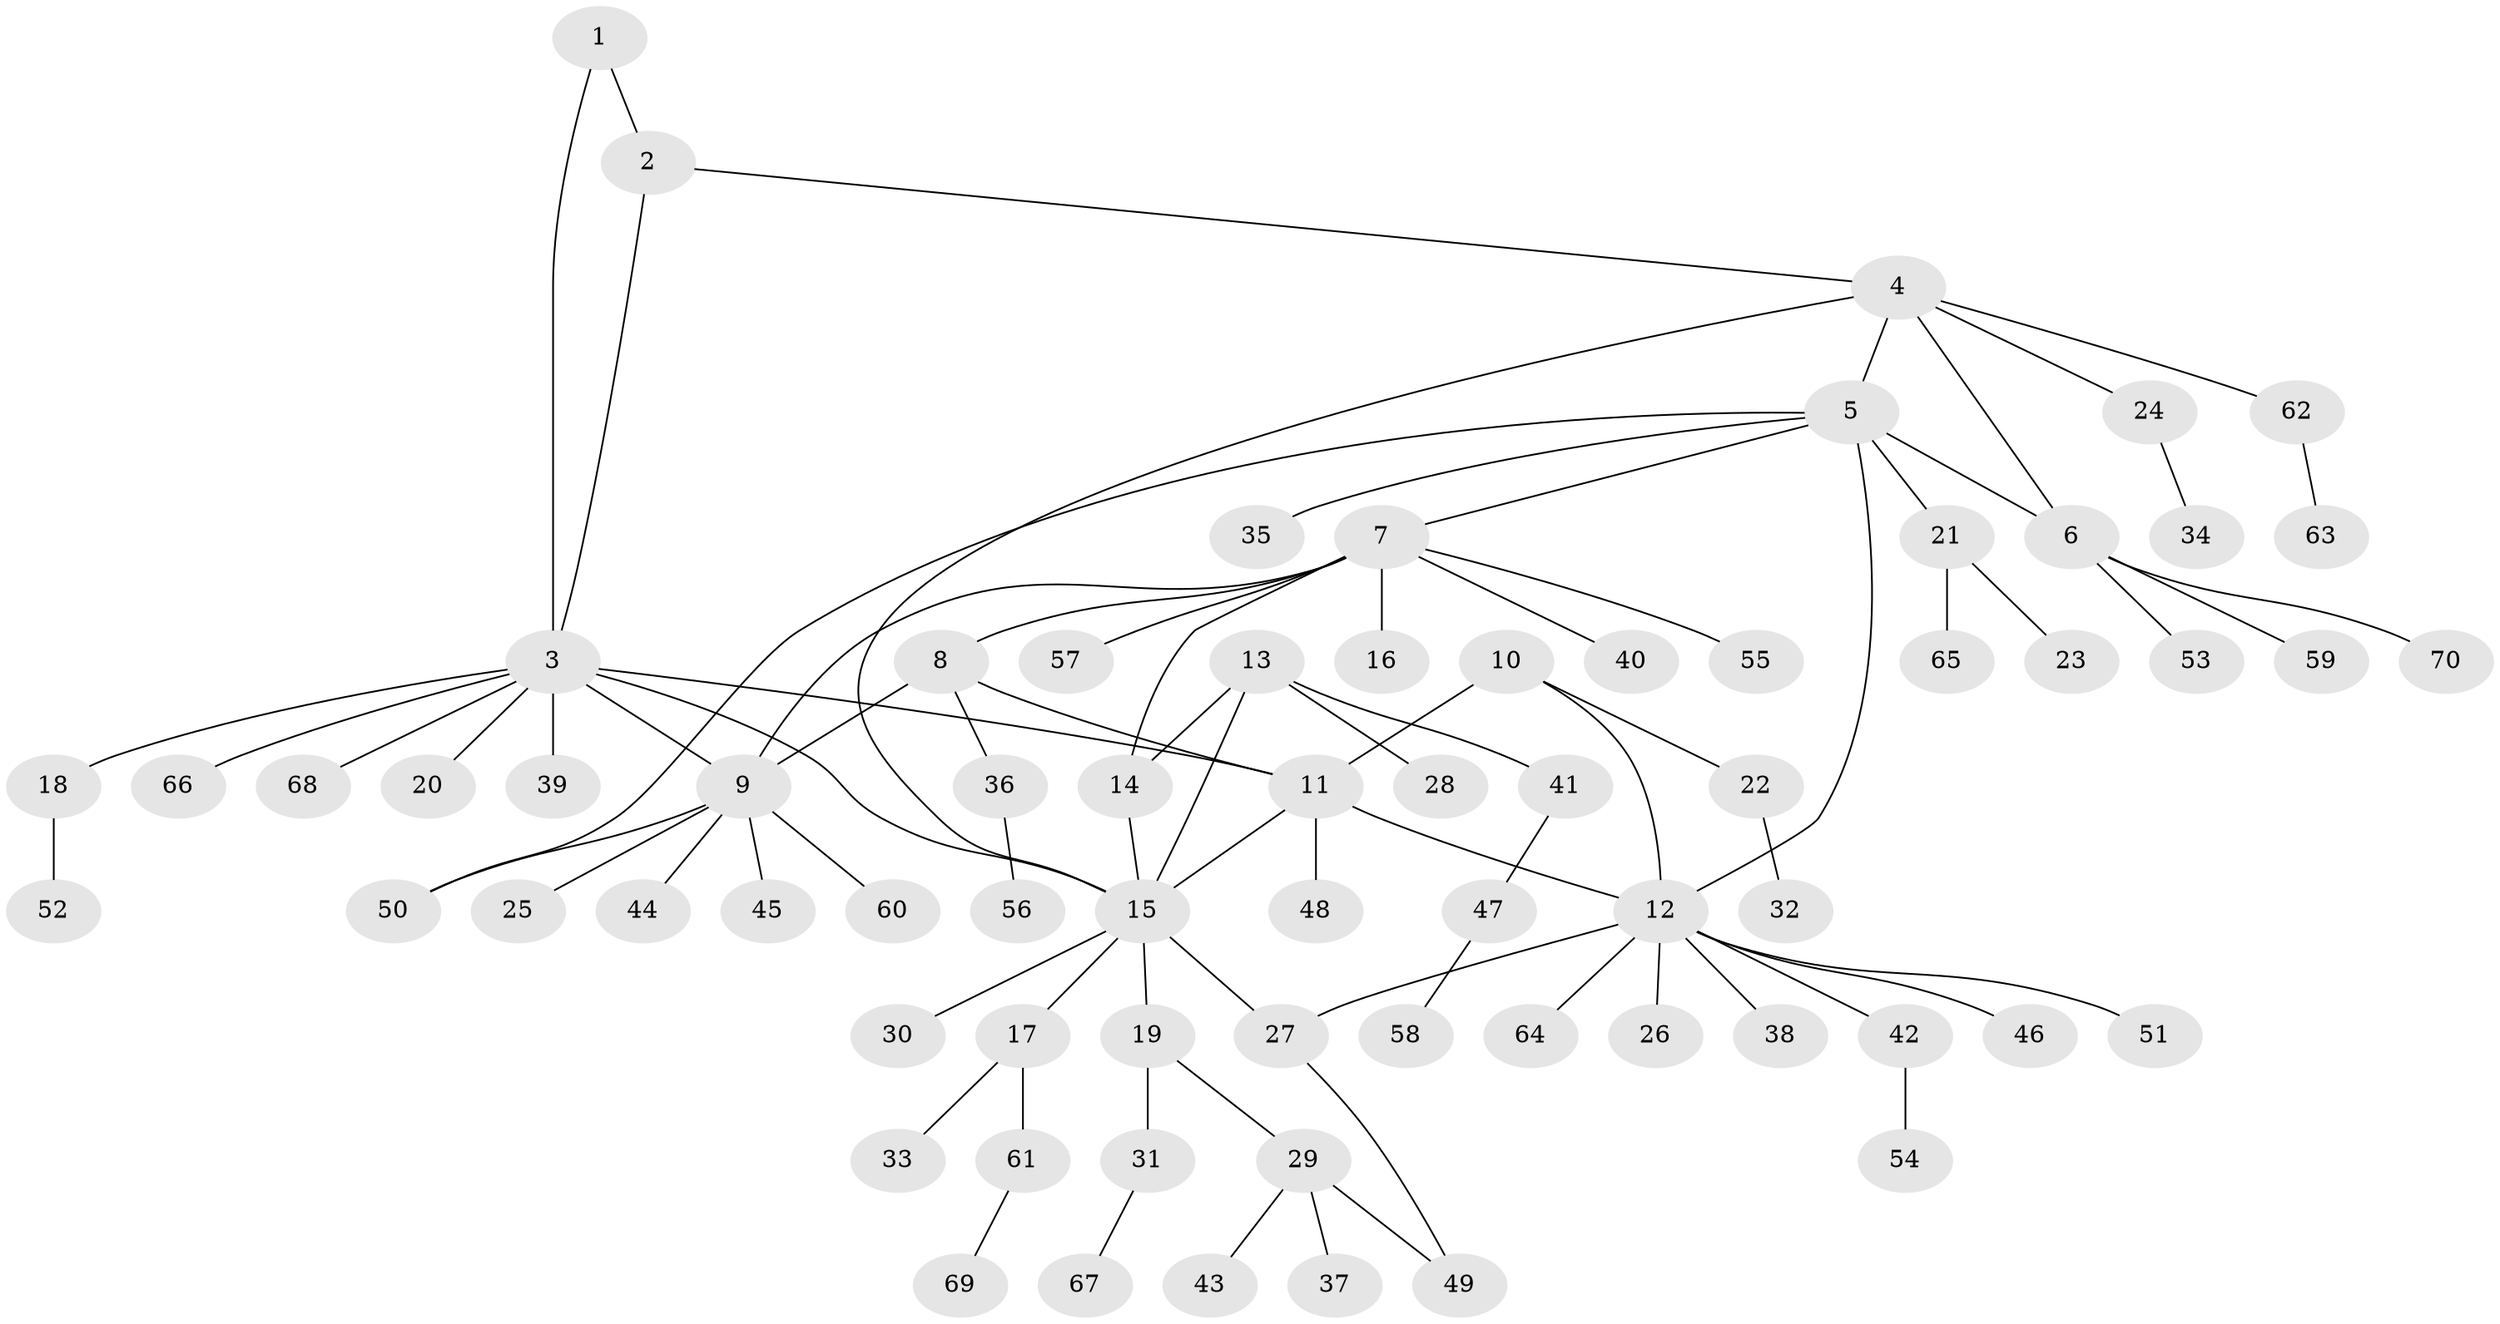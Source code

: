 // coarse degree distribution, {6: 0.07142857142857142, 8: 0.03571428571428571, 1: 0.5357142857142857, 7: 0.07142857142857142, 2: 0.10714285714285714, 5: 0.10714285714285714, 3: 0.07142857142857142}
// Generated by graph-tools (version 1.1) at 2025/37/03/04/25 23:37:37]
// undirected, 70 vertices, 83 edges
graph export_dot {
  node [color=gray90,style=filled];
  1;
  2;
  3;
  4;
  5;
  6;
  7;
  8;
  9;
  10;
  11;
  12;
  13;
  14;
  15;
  16;
  17;
  18;
  19;
  20;
  21;
  22;
  23;
  24;
  25;
  26;
  27;
  28;
  29;
  30;
  31;
  32;
  33;
  34;
  35;
  36;
  37;
  38;
  39;
  40;
  41;
  42;
  43;
  44;
  45;
  46;
  47;
  48;
  49;
  50;
  51;
  52;
  53;
  54;
  55;
  56;
  57;
  58;
  59;
  60;
  61;
  62;
  63;
  64;
  65;
  66;
  67;
  68;
  69;
  70;
  1 -- 2;
  1 -- 3;
  2 -- 3;
  2 -- 4;
  3 -- 9;
  3 -- 11;
  3 -- 15;
  3 -- 18;
  3 -- 20;
  3 -- 39;
  3 -- 66;
  3 -- 68;
  4 -- 5;
  4 -- 6;
  4 -- 15;
  4 -- 24;
  4 -- 62;
  5 -- 6;
  5 -- 7;
  5 -- 12;
  5 -- 21;
  5 -- 35;
  5 -- 50;
  6 -- 53;
  6 -- 59;
  6 -- 70;
  7 -- 8;
  7 -- 9;
  7 -- 14;
  7 -- 16;
  7 -- 40;
  7 -- 55;
  7 -- 57;
  8 -- 9;
  8 -- 11;
  8 -- 36;
  9 -- 25;
  9 -- 44;
  9 -- 45;
  9 -- 50;
  9 -- 60;
  10 -- 11;
  10 -- 12;
  10 -- 22;
  11 -- 12;
  11 -- 15;
  11 -- 48;
  12 -- 26;
  12 -- 27;
  12 -- 38;
  12 -- 42;
  12 -- 46;
  12 -- 51;
  12 -- 64;
  13 -- 14;
  13 -- 15;
  13 -- 28;
  13 -- 41;
  14 -- 15;
  15 -- 17;
  15 -- 19;
  15 -- 27;
  15 -- 30;
  17 -- 33;
  17 -- 61;
  18 -- 52;
  19 -- 29;
  19 -- 31;
  21 -- 23;
  21 -- 65;
  22 -- 32;
  24 -- 34;
  27 -- 49;
  29 -- 37;
  29 -- 43;
  29 -- 49;
  31 -- 67;
  36 -- 56;
  41 -- 47;
  42 -- 54;
  47 -- 58;
  61 -- 69;
  62 -- 63;
}
